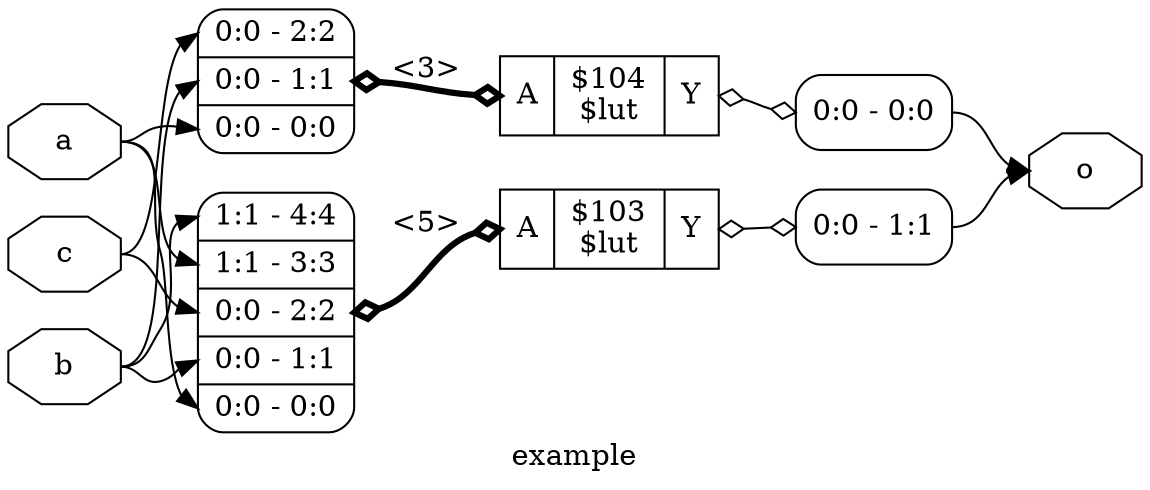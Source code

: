 digraph "example" {
label="example";
rankdir="LR";
remincross=true;
n1 [ shape=octagon, label="a", color="black", fontcolor="black" ];
n2 [ shape=octagon, label="b", color="black", fontcolor="black" ];
n3 [ shape=octagon, label="c", color="black", fontcolor="black" ];
n4 [ shape=octagon, label="o", color="black", fontcolor="black" ];
{ rank="source"; n1; n2; n3;}
{ rank="sink"; n4;}
c7 [ shape=record, label="{{<p5> A}|$103\n$lut|{<p6> Y}}" ];
x0 [ shape=record, style=rounded, label="<s4> 1:1 - 4:4 |<s3> 1:1 - 3:3 |<s2> 0:0 - 2:2 |<s1> 0:0 - 1:1 |<s0> 0:0 - 0:0 " ];
x0:e -> c7:p5:w [arrowhead=odiamond, arrowtail=odiamond, dir=both, color="black", style="setlinewidth(3)", label="<5>"];
x1 [ shape=record, style=rounded, label="<s0> 0:0 - 1:1 " ];
c7:p6:e -> x1:w [arrowhead=odiamond, arrowtail=odiamond, dir=both, color="black", label=""];
c8 [ shape=record, label="{{<p5> A}|$104\n$lut|{<p6> Y}}" ];
x2 [ shape=record, style=rounded, label="<s2> 0:0 - 2:2 |<s1> 0:0 - 1:1 |<s0> 0:0 - 0:0 " ];
x2:e -> c8:p5:w [arrowhead=odiamond, arrowtail=odiamond, dir=both, color="black", style="setlinewidth(3)", label="<3>"];
x3 [ shape=record, style=rounded, label="<s0> 0:0 - 0:0 " ];
c8:p6:e -> x3:w [arrowhead=odiamond, arrowtail=odiamond, dir=both, color="black", label=""];
n1:e -> x0:s0:w [color="black", label=""];
n1:e -> x0:s3:w [color="black", label=""];
n1:e -> x2:s0:w [color="black", label=""];
n2:e -> x0:s1:w [color="black", label=""];
n2:e -> x0:s4:w [color="black", label=""];
n2:e -> x2:s1:w [color="black", label=""];
n3:e -> x0:s2:w [color="black", label=""];
n3:e -> x2:s2:w [color="black", label=""];
x1:s0:e -> n4:w [color="black", label=""];
x3:s0:e -> n4:w [color="black", label=""];
}
